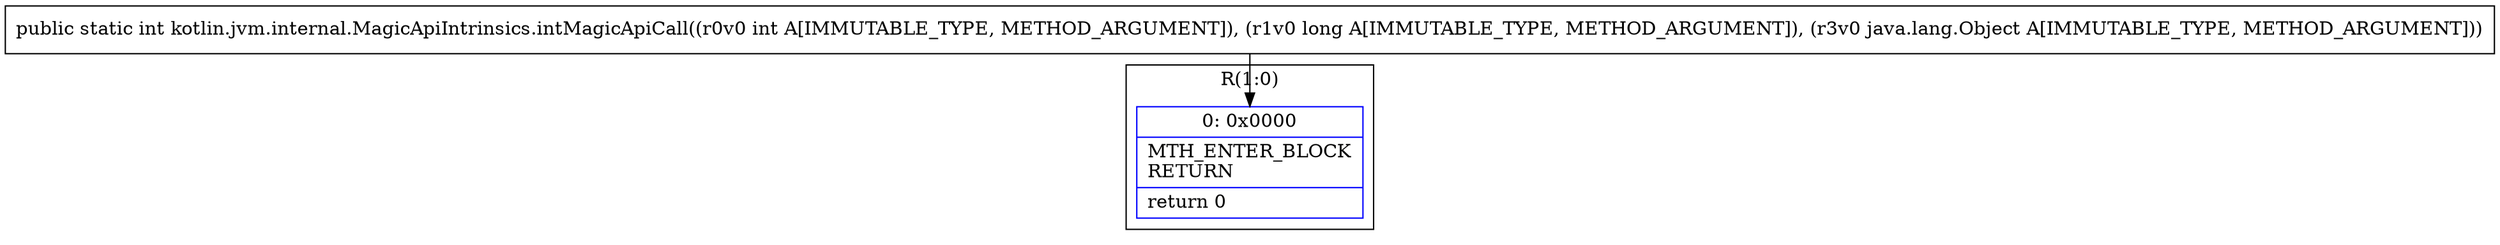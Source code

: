 digraph "CFG forkotlin.jvm.internal.MagicApiIntrinsics.intMagicApiCall(IJLjava\/lang\/Object;)I" {
subgraph cluster_Region_57901795 {
label = "R(1:0)";
node [shape=record,color=blue];
Node_0 [shape=record,label="{0\:\ 0x0000|MTH_ENTER_BLOCK\lRETURN\l|return 0\l}"];
}
MethodNode[shape=record,label="{public static int kotlin.jvm.internal.MagicApiIntrinsics.intMagicApiCall((r0v0 int A[IMMUTABLE_TYPE, METHOD_ARGUMENT]), (r1v0 long A[IMMUTABLE_TYPE, METHOD_ARGUMENT]), (r3v0 java.lang.Object A[IMMUTABLE_TYPE, METHOD_ARGUMENT])) }"];
MethodNode -> Node_0;
}

